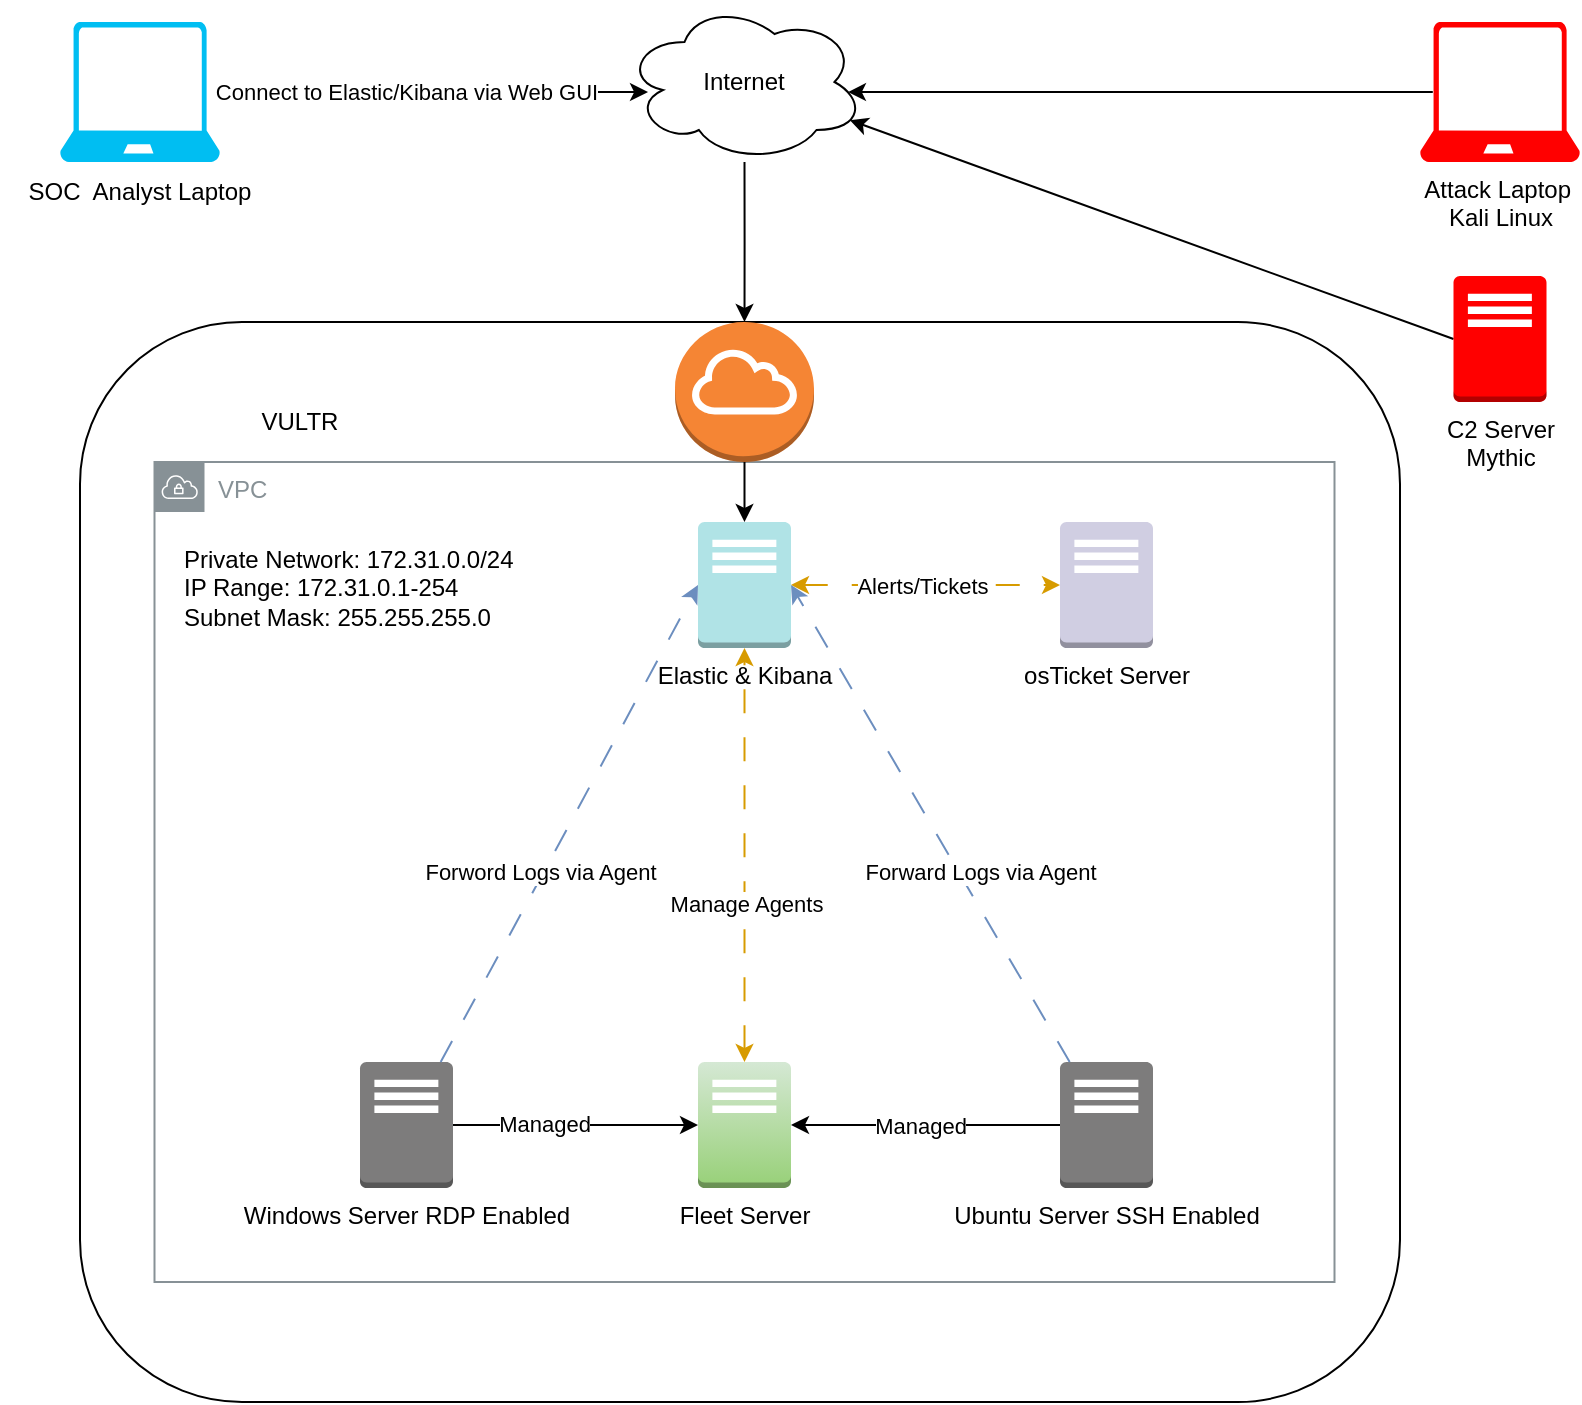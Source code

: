 <mxfile version="24.7.10">
  <diagram name="Page-1" id="A0eLCtxfZ30TWe1XzOKk">
    <mxGraphModel dx="1434" dy="746" grid="1" gridSize="10" guides="1" tooltips="1" connect="1" arrows="1" fold="1" page="1" pageScale="1" pageWidth="850" pageHeight="1100" math="0" shadow="0">
      <root>
        <mxCell id="0" />
        <mxCell id="1" parent="0" />
        <mxCell id="oyUxKzA7W1aYgTw0FjgD-1" value="" style="rounded=1;whiteSpace=wrap;html=1;" vertex="1" parent="1">
          <mxGeometry x="70" y="160" width="660" height="540" as="geometry" />
        </mxCell>
        <mxCell id="oyUxKzA7W1aYgTw0FjgD-2" value="VPC" style="sketch=0;outlineConnect=0;gradientColor=none;html=1;whiteSpace=wrap;fontSize=12;fontStyle=0;shape=mxgraph.aws4.group;grIcon=mxgraph.aws4.group_vpc;strokeColor=#879196;fillColor=none;verticalAlign=top;align=left;spacingLeft=30;fontColor=#879196;dashed=0;movable=1;resizable=1;rotatable=1;deletable=1;editable=1;locked=0;connectable=1;" vertex="1" parent="1">
          <mxGeometry x="107.25" y="230" width="590" height="410" as="geometry" />
        </mxCell>
        <mxCell id="oyUxKzA7W1aYgTw0FjgD-3" value="Windows Server RDP Enabled" style="outlineConnect=0;dashed=0;verticalLabelPosition=bottom;verticalAlign=top;align=center;html=1;shape=mxgraph.aws3.traditional_server;fillColor=#7D7C7C;gradientColor=none;" vertex="1" parent="1">
          <mxGeometry x="210" y="530" width="46.5" height="63" as="geometry" />
        </mxCell>
        <mxCell id="oyUxKzA7W1aYgTw0FjgD-4" style="edgeStyle=orthogonalEdgeStyle;rounded=0;orthogonalLoop=1;jettySize=auto;html=1;startArrow=classic;startFill=1;fillColor=#ffcd28;gradientColor=#ffa500;strokeColor=#d79b00;dashed=1;dashPattern=12 12;" edge="1" parent="1" source="oyUxKzA7W1aYgTw0FjgD-6" target="oyUxKzA7W1aYgTw0FjgD-11">
          <mxGeometry relative="1" as="geometry" />
        </mxCell>
        <mxCell id="oyUxKzA7W1aYgTw0FjgD-5" value="Alerts/Tickets" style="edgeLabel;html=1;align=center;verticalAlign=middle;resizable=0;points=[];" connectable="0" vertex="1" parent="oyUxKzA7W1aYgTw0FjgD-4">
          <mxGeometry x="-0.309" y="1" relative="1" as="geometry">
            <mxPoint x="19" y="1" as="offset" />
          </mxGeometry>
        </mxCell>
        <mxCell id="oyUxKzA7W1aYgTw0FjgD-6" value="Elastic &amp;amp; Kibana" style="outlineConnect=0;dashed=0;verticalLabelPosition=bottom;verticalAlign=top;align=center;html=1;shape=mxgraph.aws3.traditional_server;fillColor=#b0e3e6;strokeColor=#0e8088;" vertex="1" parent="1">
          <mxGeometry x="379" y="260" width="46.5" height="63" as="geometry" />
        </mxCell>
        <mxCell id="oyUxKzA7W1aYgTw0FjgD-7" style="edgeStyle=orthogonalEdgeStyle;rounded=0;orthogonalLoop=1;jettySize=auto;html=1;" edge="1" parent="1" source="oyUxKzA7W1aYgTw0FjgD-9" target="oyUxKzA7W1aYgTw0FjgD-10">
          <mxGeometry relative="1" as="geometry" />
        </mxCell>
        <mxCell id="oyUxKzA7W1aYgTw0FjgD-8" value="Managed" style="edgeLabel;html=1;align=center;verticalAlign=middle;resizable=0;points=[];" connectable="0" vertex="1" parent="oyUxKzA7W1aYgTw0FjgD-7">
          <mxGeometry x="0.16" relative="1" as="geometry">
            <mxPoint x="8" as="offset" />
          </mxGeometry>
        </mxCell>
        <mxCell id="oyUxKzA7W1aYgTw0FjgD-9" value="Ubuntu Server SSH Enabled" style="outlineConnect=0;dashed=0;verticalLabelPosition=bottom;verticalAlign=top;align=center;html=1;shape=mxgraph.aws3.traditional_server;fillColor=#7D7C7C;gradientColor=none;" vertex="1" parent="1">
          <mxGeometry x="560" y="530" width="46.5" height="63" as="geometry" />
        </mxCell>
        <mxCell id="oyUxKzA7W1aYgTw0FjgD-10" value="Fleet Server" style="outlineConnect=0;dashed=0;verticalLabelPosition=bottom;verticalAlign=top;align=center;html=1;shape=mxgraph.aws3.traditional_server;fillColor=#d5e8d4;gradientColor=#97d077;strokeColor=#82b366;" vertex="1" parent="1">
          <mxGeometry x="379" y="530" width="46.5" height="63" as="geometry" />
        </mxCell>
        <mxCell id="oyUxKzA7W1aYgTw0FjgD-11" value="osTicket Server" style="outlineConnect=0;dashed=0;verticalLabelPosition=bottom;verticalAlign=top;align=center;html=1;shape=mxgraph.aws3.traditional_server;fillColor=#d0cee2;strokeColor=#56517e;" vertex="1" parent="1">
          <mxGeometry x="560" y="260" width="46.5" height="63" as="geometry" />
        </mxCell>
        <mxCell id="oyUxKzA7W1aYgTw0FjgD-12" style="rounded=0;orthogonalLoop=1;jettySize=auto;html=1;exitX=0;exitY=0.5;exitDx=0;exitDy=0;exitPerimeter=0;" edge="1" parent="1" source="oyUxKzA7W1aYgTw0FjgD-13" target="oyUxKzA7W1aYgTw0FjgD-27">
          <mxGeometry relative="1" as="geometry" />
        </mxCell>
        <mxCell id="oyUxKzA7W1aYgTw0FjgD-13" value="C2 Server&lt;br&gt;Mythic" style="outlineConnect=0;dashed=0;verticalLabelPosition=bottom;verticalAlign=top;align=center;html=1;shape=mxgraph.aws3.traditional_server;fillColor=#FF0000;strokeColor=#b85450;" vertex="1" parent="1">
          <mxGeometry x="756.75" y="137" width="46.5" height="63" as="geometry" />
        </mxCell>
        <mxCell id="oyUxKzA7W1aYgTw0FjgD-14" value="VULTR" style="text;html=1;align=center;verticalAlign=middle;whiteSpace=wrap;rounded=0;" vertex="1" parent="1">
          <mxGeometry x="130" y="190" width="100" height="40" as="geometry" />
        </mxCell>
        <mxCell id="oyUxKzA7W1aYgTw0FjgD-15" style="edgeStyle=orthogonalEdgeStyle;rounded=0;orthogonalLoop=1;jettySize=auto;html=1;entryX=0;entryY=0.5;entryDx=0;entryDy=0;entryPerimeter=0;" edge="1" parent="1" source="oyUxKzA7W1aYgTw0FjgD-3" target="oyUxKzA7W1aYgTw0FjgD-10">
          <mxGeometry relative="1" as="geometry" />
        </mxCell>
        <mxCell id="oyUxKzA7W1aYgTw0FjgD-16" value="Managed" style="edgeLabel;html=1;align=center;verticalAlign=middle;resizable=0;points=[];" connectable="0" vertex="1" parent="oyUxKzA7W1aYgTw0FjgD-15">
          <mxGeometry x="-0.274" y="2" relative="1" as="geometry">
            <mxPoint x="1" y="1" as="offset" />
          </mxGeometry>
        </mxCell>
        <mxCell id="oyUxKzA7W1aYgTw0FjgD-17" style="edgeStyle=orthogonalEdgeStyle;rounded=0;orthogonalLoop=1;jettySize=auto;html=1;entryX=0.5;entryY=1;entryDx=0;entryDy=0;entryPerimeter=0;startArrow=classic;startFill=1;fillColor=#ffe6cc;strokeColor=#d79b00;dashed=1;dashPattern=12 12;" edge="1" parent="1" source="oyUxKzA7W1aYgTw0FjgD-10" target="oyUxKzA7W1aYgTw0FjgD-6">
          <mxGeometry relative="1" as="geometry" />
        </mxCell>
        <mxCell id="oyUxKzA7W1aYgTw0FjgD-18" value="Manage Agents" style="edgeLabel;html=1;align=center;verticalAlign=middle;resizable=0;points=[];" connectable="0" vertex="1" parent="oyUxKzA7W1aYgTw0FjgD-17">
          <mxGeometry x="-0.237" y="-5" relative="1" as="geometry">
            <mxPoint x="-5" as="offset" />
          </mxGeometry>
        </mxCell>
        <mxCell id="oyUxKzA7W1aYgTw0FjgD-19" style="rounded=0;orthogonalLoop=1;jettySize=auto;html=1;entryX=0;entryY=0.5;entryDx=0;entryDy=0;entryPerimeter=0;fillColor=#dae8fc;gradientColor=#7ea6e0;strokeColor=#6c8ebf;dashed=1;dashPattern=12 12;" edge="1" parent="1" source="oyUxKzA7W1aYgTw0FjgD-3" target="oyUxKzA7W1aYgTw0FjgD-6">
          <mxGeometry relative="1" as="geometry">
            <Array as="points">
              <mxPoint x="310" y="420" />
            </Array>
          </mxGeometry>
        </mxCell>
        <mxCell id="oyUxKzA7W1aYgTw0FjgD-20" value="Forword Logs via Agent" style="edgeLabel;html=1;align=center;verticalAlign=middle;resizable=0;points=[];" connectable="0" vertex="1" parent="oyUxKzA7W1aYgTw0FjgD-19">
          <mxGeometry x="-0.222" y="1" relative="1" as="geometry">
            <mxPoint y="-2" as="offset" />
          </mxGeometry>
        </mxCell>
        <mxCell id="oyUxKzA7W1aYgTw0FjgD-21" style="rounded=0;orthogonalLoop=1;jettySize=auto;html=1;entryX=1;entryY=0.5;entryDx=0;entryDy=0;entryPerimeter=0;fillColor=#dae8fc;gradientColor=#7ea6e0;strokeColor=#6c8ebf;dashed=1;dashPattern=12 12;" edge="1" parent="1" source="oyUxKzA7W1aYgTw0FjgD-9" target="oyUxKzA7W1aYgTw0FjgD-6">
          <mxGeometry relative="1" as="geometry" />
        </mxCell>
        <mxCell id="oyUxKzA7W1aYgTw0FjgD-22" value="Forward Logs via Agent" style="edgeLabel;html=1;align=center;verticalAlign=middle;resizable=0;points=[];" connectable="0" vertex="1" parent="oyUxKzA7W1aYgTw0FjgD-21">
          <mxGeometry x="-0.251" y="1" relative="1" as="geometry">
            <mxPoint x="8" y="-6" as="offset" />
          </mxGeometry>
        </mxCell>
        <mxCell id="oyUxKzA7W1aYgTw0FjgD-23" value="Private Network: 172.31.0.0/24&lt;div&gt;IP Range: 172.31.0.1-254&lt;br&gt;Subnet Mask: 255.255.255.0&lt;/div&gt;" style="text;html=1;align=left;verticalAlign=middle;whiteSpace=wrap;rounded=0;" vertex="1" parent="1">
          <mxGeometry x="120" y="276.5" width="170" height="33.5" as="geometry" />
        </mxCell>
        <mxCell id="oyUxKzA7W1aYgTw0FjgD-24" value="" style="edgeStyle=orthogonalEdgeStyle;rounded=0;orthogonalLoop=1;jettySize=auto;html=1;" edge="1" parent="1" source="oyUxKzA7W1aYgTw0FjgD-25" target="oyUxKzA7W1aYgTw0FjgD-6">
          <mxGeometry relative="1" as="geometry" />
        </mxCell>
        <mxCell id="oyUxKzA7W1aYgTw0FjgD-25" value="" style="outlineConnect=0;dashed=0;verticalLabelPosition=bottom;verticalAlign=top;align=center;html=1;shape=mxgraph.aws3.internet_gateway;fillColor=#F58534;gradientColor=none;" vertex="1" parent="1">
          <mxGeometry x="367.5" y="160" width="69.5" height="70" as="geometry" />
        </mxCell>
        <mxCell id="oyUxKzA7W1aYgTw0FjgD-26" value="" style="edgeStyle=orthogonalEdgeStyle;rounded=0;orthogonalLoop=1;jettySize=auto;html=1;" edge="1" parent="1" source="oyUxKzA7W1aYgTw0FjgD-27" target="oyUxKzA7W1aYgTw0FjgD-25">
          <mxGeometry relative="1" as="geometry" />
        </mxCell>
        <mxCell id="oyUxKzA7W1aYgTw0FjgD-27" value="Internet" style="ellipse;shape=cloud;whiteSpace=wrap;html=1;" vertex="1" parent="1">
          <mxGeometry x="342.25" width="120" height="80" as="geometry" />
        </mxCell>
        <mxCell id="oyUxKzA7W1aYgTw0FjgD-28" value="" style="verticalLabelPosition=bottom;html=1;verticalAlign=top;align=center;strokeColor=none;fillColor=#00BEF2;shape=mxgraph.azure.laptop;pointerEvents=1;" vertex="1" parent="1">
          <mxGeometry x="60" y="10" width="80" height="70" as="geometry" />
        </mxCell>
        <mxCell id="oyUxKzA7W1aYgTw0FjgD-29" value="SOC&amp;nbsp; Analyst Laptop" style="text;html=1;align=center;verticalAlign=middle;whiteSpace=wrap;rounded=0;" vertex="1" parent="1">
          <mxGeometry x="30" y="80" width="140" height="30" as="geometry" />
        </mxCell>
        <mxCell id="oyUxKzA7W1aYgTw0FjgD-30" style="edgeStyle=orthogonalEdgeStyle;rounded=0;orthogonalLoop=1;jettySize=auto;html=1;entryX=0.098;entryY=0.563;entryDx=0;entryDy=0;entryPerimeter=0;" edge="1" parent="1" source="oyUxKzA7W1aYgTw0FjgD-28" target="oyUxKzA7W1aYgTw0FjgD-27">
          <mxGeometry relative="1" as="geometry" />
        </mxCell>
        <mxCell id="oyUxKzA7W1aYgTw0FjgD-31" value="Connect to Elastic/Kibana via Web GUI" style="edgeLabel;html=1;align=center;verticalAlign=middle;resizable=0;points=[];" connectable="0" vertex="1" parent="oyUxKzA7W1aYgTw0FjgD-30">
          <mxGeometry x="-0.477" y="1" relative="1" as="geometry">
            <mxPoint x="37" y="1" as="offset" />
          </mxGeometry>
        </mxCell>
        <mxCell id="oyUxKzA7W1aYgTw0FjgD-32" value="Attack Laptop&amp;nbsp;&lt;br&gt;Kali Linux" style="verticalLabelPosition=bottom;html=1;verticalAlign=top;align=center;strokeColor=none;fillColor=#FF0000;shape=mxgraph.azure.laptop;pointerEvents=1;" vertex="1" parent="1">
          <mxGeometry x="740" y="10" width="80" height="70" as="geometry" />
        </mxCell>
        <mxCell id="oyUxKzA7W1aYgTw0FjgD-33" style="edgeStyle=orthogonalEdgeStyle;rounded=0;orthogonalLoop=1;jettySize=auto;html=1;exitX=0.08;exitY=0.5;exitDx=0;exitDy=0;exitPerimeter=0;entryX=0.931;entryY=0.563;entryDx=0;entryDy=0;entryPerimeter=0;" edge="1" parent="1" source="oyUxKzA7W1aYgTw0FjgD-32" target="oyUxKzA7W1aYgTw0FjgD-27">
          <mxGeometry relative="1" as="geometry" />
        </mxCell>
      </root>
    </mxGraphModel>
  </diagram>
</mxfile>
